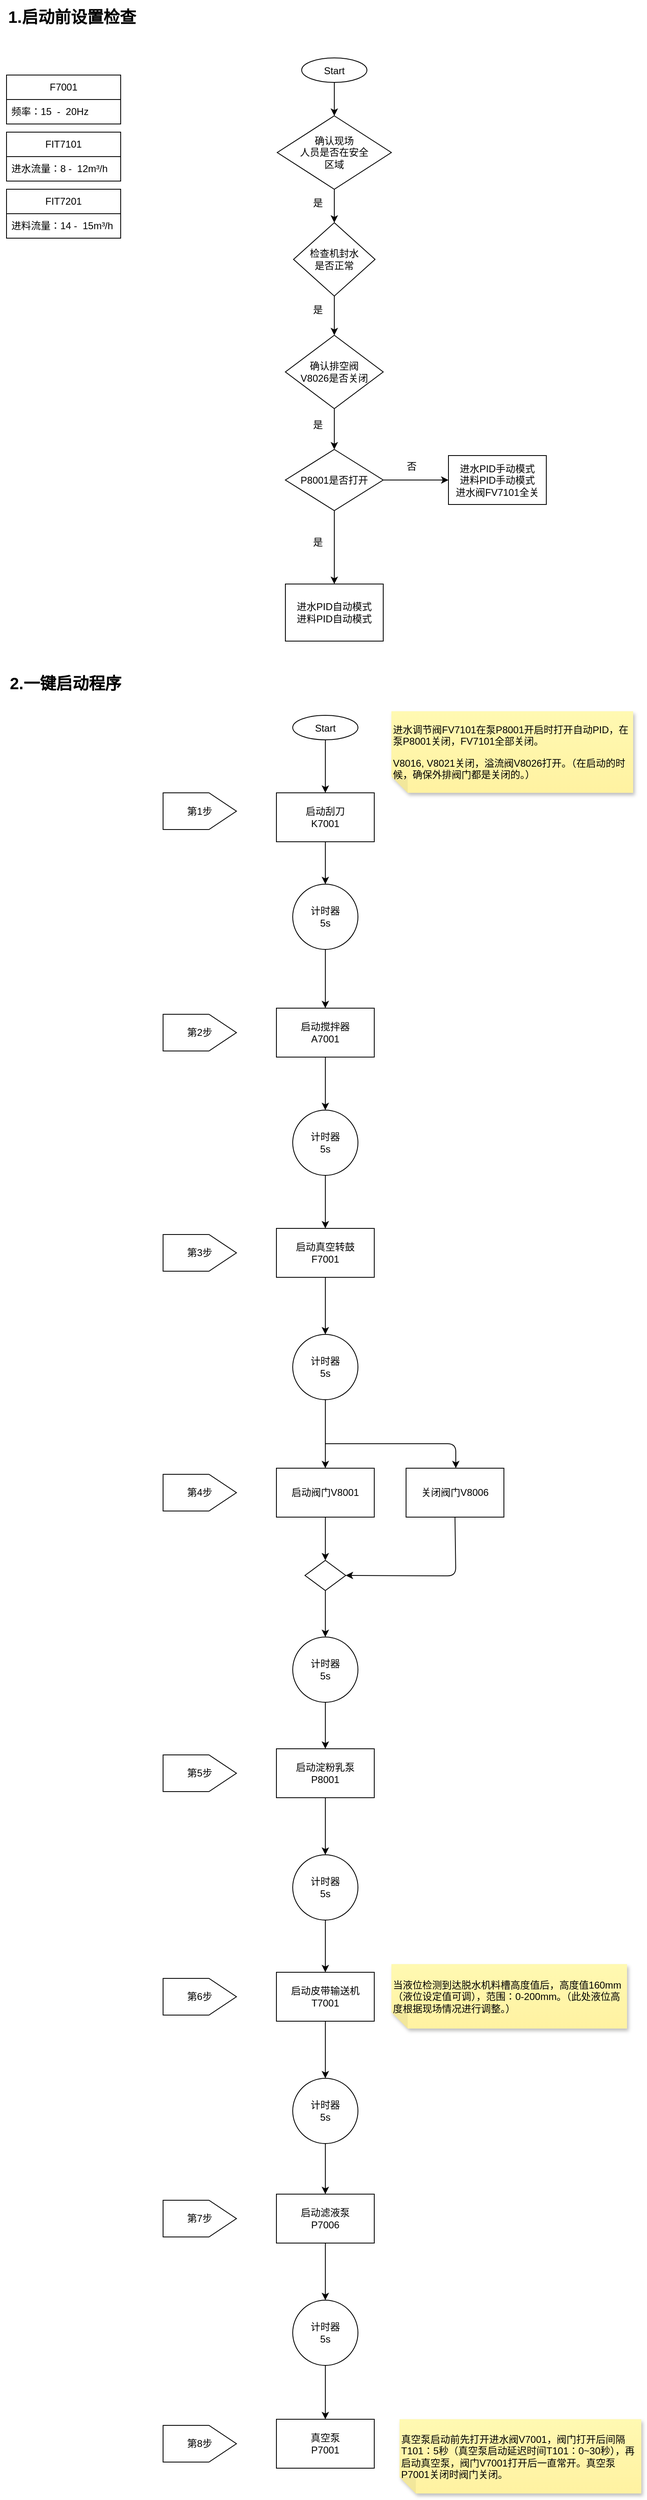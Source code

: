 <mxfile>
    <diagram id="wImYX9leGLHuQFXVxH7y" name="第 1 页">
        <mxGraphModel dx="1168" dy="1942" grid="1" gridSize="10" guides="1" tooltips="1" connect="1" arrows="1" fold="1" page="1" pageScale="1" pageWidth="827" pageHeight="1169" math="0" shadow="0">
            <root>
                <mxCell id="0"/>
                <mxCell id="1" parent="0"/>
                <mxCell id="384" value="F7001" style="swimlane;fontStyle=0;childLayout=stackLayout;horizontal=1;startSize=30;horizontalStack=0;resizeParent=1;resizeParentMax=0;resizeLast=0;collapsible=1;marginBottom=0;whiteSpace=wrap;html=1;fontFamily=Helvetica;fontSize=12;fontColor=default;fillColor=none;gradientColor=none;" parent="1" vertex="1">
                    <mxGeometry x="18" y="-1065" width="140" height="60" as="geometry"/>
                </mxCell>
                <mxCell id="385" value="频率：15&amp;nbsp; -&amp;nbsp; 20Hz" style="text;strokeColor=none;fillColor=none;align=left;verticalAlign=middle;spacingLeft=4;spacingRight=4;overflow=hidden;points=[[0,0.5],[1,0.5]];portConstraint=eastwest;rotatable=0;whiteSpace=wrap;html=1;fontFamily=Helvetica;fontSize=12;fontColor=default;" parent="384" vertex="1">
                    <mxGeometry y="30" width="140" height="30" as="geometry"/>
                </mxCell>
                <mxCell id="388" value="FIT7101" style="swimlane;fontStyle=0;childLayout=stackLayout;horizontal=1;startSize=30;horizontalStack=0;resizeParent=1;resizeParentMax=0;resizeLast=0;collapsible=1;marginBottom=0;whiteSpace=wrap;html=1;fontFamily=Helvetica;fontSize=12;fontColor=default;fillColor=none;gradientColor=none;" parent="1" vertex="1">
                    <mxGeometry x="18" y="-995" width="140" height="60" as="geometry"/>
                </mxCell>
                <mxCell id="389" value="进水流量：8 -&amp;nbsp; 12m³/h" style="text;strokeColor=none;fillColor=none;align=left;verticalAlign=middle;spacingLeft=4;spacingRight=4;overflow=hidden;points=[[0,0.5],[1,0.5]];portConstraint=eastwest;rotatable=0;whiteSpace=wrap;html=1;fontFamily=Helvetica;fontSize=12;fontColor=default;" parent="388" vertex="1">
                    <mxGeometry y="30" width="140" height="30" as="geometry"/>
                </mxCell>
                <UserObject label="FIT7201" tags="" id="390">
                    <mxCell style="swimlane;fontStyle=0;childLayout=stackLayout;horizontal=1;startSize=30;horizontalStack=0;resizeParent=1;resizeParentMax=0;resizeLast=0;collapsible=1;marginBottom=0;whiteSpace=wrap;html=1;fontFamily=Helvetica;fontSize=12;fontColor=default;fillColor=none;gradientColor=none;" parent="1" vertex="1">
                        <mxGeometry x="18" y="-925" width="140" height="60" as="geometry"/>
                    </mxCell>
                </UserObject>
                <mxCell id="391" value="进料流量：14 -&amp;nbsp; 15m³/h" style="text;strokeColor=none;fillColor=none;align=left;verticalAlign=middle;spacingLeft=4;spacingRight=4;overflow=hidden;points=[[0,0.5],[1,0.5]];portConstraint=eastwest;rotatable=0;whiteSpace=wrap;html=1;fontFamily=Helvetica;fontSize=12;fontColor=default;" parent="390" vertex="1">
                    <mxGeometry y="30" width="140" height="30" as="geometry"/>
                </mxCell>
                <mxCell id="427" value="" style="edgeStyle=none;html=1;fontFamily=Helvetica;fontSize=12;fontColor=default;" parent="1" source="425" target="426" edge="1">
                    <mxGeometry relative="1" as="geometry"/>
                </mxCell>
                <mxCell id="425" value="Start" style="ellipse;align=center;" parent="1" vertex="1">
                    <mxGeometry x="380" y="-1086" width="80" height="30" as="geometry"/>
                </mxCell>
                <mxCell id="431" value="" style="edgeStyle=none;html=1;fontFamily=Helvetica;fontSize=12;fontColor=default;" parent="1" source="426" target="430" edge="1">
                    <mxGeometry relative="1" as="geometry"/>
                </mxCell>
                <mxCell id="426" value="确认现场&lt;br&gt;人员是否在安全&lt;br&gt;区域" style="rhombus;whiteSpace=wrap;html=1;align=center;" parent="1" vertex="1">
                    <mxGeometry x="350" y="-1015" width="140" height="90" as="geometry"/>
                </mxCell>
                <mxCell id="440" style="edgeStyle=none;html=1;exitX=0.5;exitY=1;exitDx=0;exitDy=0;entryX=0.5;entryY=0;entryDx=0;entryDy=0;fontFamily=Helvetica;fontSize=12;fontColor=default;" parent="1" source="430" target="439" edge="1">
                    <mxGeometry relative="1" as="geometry"/>
                </mxCell>
                <mxCell id="430" value="检查机封水&lt;br&gt;是否正常" style="rhombus;whiteSpace=wrap;html=1;" parent="1" vertex="1">
                    <mxGeometry x="370" y="-884" width="100" height="90" as="geometry"/>
                </mxCell>
                <mxCell id="448" style="edgeStyle=none;html=1;exitX=0.5;exitY=1;exitDx=0;exitDy=0;entryX=0.5;entryY=0;entryDx=0;entryDy=0;fontFamily=Helvetica;fontSize=12;fontColor=default;" parent="1" source="439" target="443" edge="1">
                    <mxGeometry relative="1" as="geometry"/>
                </mxCell>
                <mxCell id="439" value="确认排空阀&lt;br&gt;V8026是否关闭" style="rhombus;whiteSpace=wrap;html=1;" parent="1" vertex="1">
                    <mxGeometry x="360" y="-746" width="120" height="90" as="geometry"/>
                </mxCell>
                <mxCell id="441" value="" style="edgeStyle=none;html=1;fontFamily=Helvetica;fontSize=12;fontColor=default;" parent="1" source="443" target="444" edge="1">
                    <mxGeometry relative="1" as="geometry"/>
                </mxCell>
                <mxCell id="442" value="" style="edgeStyle=none;html=1;fontFamily=Helvetica;fontSize=12;fontColor=default;" parent="1" source="443" target="446" edge="1">
                    <mxGeometry relative="1" as="geometry"/>
                </mxCell>
                <mxCell id="443" value="P8001是否打开" style="rhombus;whiteSpace=wrap;html=1;" parent="1" vertex="1">
                    <mxGeometry x="360" y="-606" width="120" height="75" as="geometry"/>
                </mxCell>
                <mxCell id="444" value="进水PID自动模式&lt;br&gt;进料PID自动模式" style="whiteSpace=wrap;html=1;" parent="1" vertex="1">
                    <mxGeometry x="360" y="-441" width="120" height="70" as="geometry"/>
                </mxCell>
                <mxCell id="445" value="是" style="text;strokeColor=none;align=center;fillColor=none;html=1;verticalAlign=middle;whiteSpace=wrap;rounded=0;fontFamily=Helvetica;fontSize=12;fontColor=default;" parent="1" vertex="1">
                    <mxGeometry x="381" y="-507" width="38" height="30" as="geometry"/>
                </mxCell>
                <mxCell id="446" value="进水PID手动模式&lt;br&gt;进料PID手动模式&lt;br&gt;进水阀FV7101全关" style="whiteSpace=wrap;html=1;" parent="1" vertex="1">
                    <mxGeometry x="560" y="-598.5" width="120" height="60" as="geometry"/>
                </mxCell>
                <mxCell id="447" value="否" style="text;strokeColor=none;align=center;fillColor=none;html=1;verticalAlign=middle;whiteSpace=wrap;rounded=0;fontFamily=Helvetica;fontSize=12;fontColor=default;" parent="1" vertex="1">
                    <mxGeometry x="495" y="-600" width="40" height="30" as="geometry"/>
                </mxCell>
                <mxCell id="449" value="是" style="text;strokeColor=none;align=center;fillColor=none;html=1;verticalAlign=middle;whiteSpace=wrap;rounded=0;fontFamily=Helvetica;fontSize=12;fontColor=default;" parent="1" vertex="1">
                    <mxGeometry x="381" y="-651" width="38" height="30" as="geometry"/>
                </mxCell>
                <mxCell id="450" value="是" style="text;strokeColor=none;align=center;fillColor=none;html=1;verticalAlign=middle;whiteSpace=wrap;rounded=0;fontFamily=Helvetica;fontSize=12;fontColor=default;" parent="1" vertex="1">
                    <mxGeometry x="381" y="-792" width="38" height="30" as="geometry"/>
                </mxCell>
                <mxCell id="451" value="是" style="text;strokeColor=none;align=center;fillColor=none;html=1;verticalAlign=middle;whiteSpace=wrap;rounded=0;fontFamily=Helvetica;fontSize=12;fontColor=default;" parent="1" vertex="1">
                    <mxGeometry x="381" y="-923" width="38" height="30" as="geometry"/>
                </mxCell>
                <mxCell id="458" value="" style="edgeStyle=none;html=1;fontFamily=Helvetica;fontSize=12;fontColor=default;" parent="1" source="452" target="457" edge="1">
                    <mxGeometry relative="1" as="geometry"/>
                </mxCell>
                <mxCell id="452" value="Start" style="ellipse" parent="1" vertex="1">
                    <mxGeometry x="369" y="-280" width="80" height="30" as="geometry"/>
                </mxCell>
                <mxCell id="462" value="" style="edgeStyle=none;html=1;fontFamily=Helvetica;fontSize=12;fontColor=default;" parent="1" source="457" target="461" edge="1">
                    <mxGeometry relative="1" as="geometry"/>
                </mxCell>
                <mxCell id="457" value="启动刮刀&lt;br&gt;K7001" style="whiteSpace=wrap;html=1;" parent="1" vertex="1">
                    <mxGeometry x="349" y="-185" width="120" height="60" as="geometry"/>
                </mxCell>
                <mxCell id="464" value="" style="edgeStyle=none;html=1;fontFamily=Helvetica;fontSize=12;fontColor=default;" parent="1" source="461" target="463" edge="1">
                    <mxGeometry relative="1" as="geometry"/>
                </mxCell>
                <mxCell id="461" value="计时器&lt;br&gt;5s" style="ellipse;whiteSpace=wrap;html=1;" parent="1" vertex="1">
                    <mxGeometry x="369" y="-73" width="80" height="80" as="geometry"/>
                </mxCell>
                <mxCell id="466" value="" style="edgeStyle=none;html=1;fontFamily=Helvetica;fontSize=12;fontColor=default;" parent="1" source="463" target="465" edge="1">
                    <mxGeometry relative="1" as="geometry"/>
                </mxCell>
                <mxCell id="463" value="启动搅拌器&lt;br&gt;A7001" style="whiteSpace=wrap;html=1;" parent="1" vertex="1">
                    <mxGeometry x="349" y="79" width="120" height="60" as="geometry"/>
                </mxCell>
                <mxCell id="468" value="" style="edgeStyle=none;html=1;fontFamily=Helvetica;fontSize=12;fontColor=default;" parent="1" source="465" target="467" edge="1">
                    <mxGeometry relative="1" as="geometry"/>
                </mxCell>
                <mxCell id="465" value="计时器&lt;br&gt;5s" style="ellipse;whiteSpace=wrap;html=1;" parent="1" vertex="1">
                    <mxGeometry x="369" y="204" width="80" height="80" as="geometry"/>
                </mxCell>
                <mxCell id="470" value="" style="edgeStyle=none;html=1;fontFamily=Helvetica;fontSize=12;fontColor=default;" parent="1" source="467" target="469" edge="1">
                    <mxGeometry relative="1" as="geometry"/>
                </mxCell>
                <mxCell id="467" value="启动真空转鼓&lt;br&gt;F7001" style="whiteSpace=wrap;html=1;" parent="1" vertex="1">
                    <mxGeometry x="349" y="349" width="120" height="60" as="geometry"/>
                </mxCell>
                <mxCell id="472" value="" style="edgeStyle=none;html=1;fontFamily=Helvetica;fontSize=12;fontColor=default;" parent="1" source="469" target="471" edge="1">
                    <mxGeometry relative="1" as="geometry"/>
                </mxCell>
                <mxCell id="469" value="计时器&lt;br&gt;5s" style="ellipse;whiteSpace=wrap;html=1;" parent="1" vertex="1">
                    <mxGeometry x="369" y="479" width="80" height="80" as="geometry"/>
                </mxCell>
                <mxCell id="484" value="" style="edgeStyle=none;html=1;fontFamily=Helvetica;fontSize=12;fontColor=default;" parent="1" source="471" target="483" edge="1">
                    <mxGeometry relative="1" as="geometry"/>
                </mxCell>
                <mxCell id="471" value="启动阀门V8001" style="whiteSpace=wrap;html=1;" parent="1" vertex="1">
                    <mxGeometry x="349" y="643" width="120" height="60" as="geometry"/>
                </mxCell>
                <mxCell id="485" style="edgeStyle=none;html=1;entryX=1;entryY=0.5;entryDx=0;entryDy=0;fontFamily=Helvetica;fontSize=12;fontColor=default;exitX=0.5;exitY=1;exitDx=0;exitDy=0;" parent="1" source="477" target="483" edge="1">
                    <mxGeometry relative="1" as="geometry">
                        <Array as="points">
                            <mxPoint x="569" y="775"/>
                        </Array>
                    </mxGeometry>
                </mxCell>
                <mxCell id="477" value="关闭阀门V8006" style="whiteSpace=wrap;html=1;" parent="1" vertex="1">
                    <mxGeometry x="508" y="643" width="120" height="60" as="geometry"/>
                </mxCell>
                <mxCell id="479" value="" style="edgeStyle=none;orthogonalLoop=1;jettySize=auto;html=1;fontFamily=Helvetica;fontSize=12;fontColor=default;" parent="1" edge="1">
                    <mxGeometry width="80" relative="1" as="geometry">
                        <mxPoint x="409" y="613" as="sourcePoint"/>
                        <mxPoint x="569" y="643" as="targetPoint"/>
                        <Array as="points">
                            <mxPoint x="569" y="613"/>
                        </Array>
                    </mxGeometry>
                </mxCell>
                <mxCell id="487" value="" style="edgeStyle=none;html=1;fontFamily=Helvetica;fontSize=12;fontColor=default;" parent="1" source="483" target="486" edge="1">
                    <mxGeometry relative="1" as="geometry"/>
                </mxCell>
                <mxCell id="483" value="" style="rhombus;whiteSpace=wrap;html=1;" parent="1" vertex="1">
                    <mxGeometry x="384" y="756" width="50" height="37" as="geometry"/>
                </mxCell>
                <mxCell id="489" value="" style="edgeStyle=none;html=1;fontFamily=Helvetica;fontSize=12;fontColor=default;" parent="1" source="486" target="488" edge="1">
                    <mxGeometry relative="1" as="geometry"/>
                </mxCell>
                <mxCell id="486" value="计时器&lt;br&gt;5s" style="ellipse;whiteSpace=wrap;html=1;" parent="1" vertex="1">
                    <mxGeometry x="369" y="850" width="80" height="80" as="geometry"/>
                </mxCell>
                <mxCell id="491" value="" style="edgeStyle=none;html=1;fontFamily=Helvetica;fontSize=12;fontColor=default;" parent="1" source="488" target="490" edge="1">
                    <mxGeometry relative="1" as="geometry"/>
                </mxCell>
                <mxCell id="488" value="启动淀粉乳泵&lt;br&gt;P8001" style="whiteSpace=wrap;html=1;" parent="1" vertex="1">
                    <mxGeometry x="349" y="987" width="120" height="60" as="geometry"/>
                </mxCell>
                <mxCell id="493" value="" style="edgeStyle=none;html=1;fontFamily=Helvetica;fontSize=12;fontColor=default;" parent="1" source="490" target="492" edge="1">
                    <mxGeometry relative="1" as="geometry"/>
                </mxCell>
                <mxCell id="490" value="计时器&lt;br&gt;5s" style="ellipse;whiteSpace=wrap;html=1;" parent="1" vertex="1">
                    <mxGeometry x="369" y="1117" width="80" height="80" as="geometry"/>
                </mxCell>
                <mxCell id="497" value="" style="edgeStyle=none;html=1;fontFamily=Helvetica;fontSize=12;fontColor=#FFFFFF;" parent="1" source="492" target="496" edge="1">
                    <mxGeometry relative="1" as="geometry"/>
                </mxCell>
                <mxCell id="492" value="启动皮带输送机&lt;br&gt;T7001" style="whiteSpace=wrap;html=1;" parent="1" vertex="1">
                    <mxGeometry x="349" y="1261" width="120" height="60" as="geometry"/>
                </mxCell>
                <mxCell id="494" value="&lt;p class=&quot;MsoNormal&quot;&gt;&lt;span&gt;当液位检测到达脱水机料槽高度值后，&lt;/span&gt;高度值160mm（液位设定值可调），范围：0-200mm。（此处液位高度根据现场情况进行调整。）&lt;/p&gt;&lt;p class=&quot;MsoNormal&quot;&gt;&lt;span&gt;&lt;/span&gt;&lt;/p&gt;" style="shape=note;whiteSpace=wrap;html=1;backgroundOutline=1;fontColor=#000000;darkOpacity=0.05;fillColor=#FFF9B2;strokeColor=none;fillStyle=solid;direction=west;gradientDirection=north;gradientColor=#FFF2A1;shadow=1;size=20;pointerEvents=1;fontFamily=Helvetica;fontSize=12;align=left;" parent="1" vertex="1">
                    <mxGeometry x="490" y="1251" width="289" height="79" as="geometry"/>
                </mxCell>
                <mxCell id="499" value="" style="edgeStyle=none;html=1;fontFamily=Helvetica;fontSize=12;fontColor=#FFFFFF;" parent="1" source="496" target="498" edge="1">
                    <mxGeometry relative="1" as="geometry"/>
                </mxCell>
                <mxCell id="496" value="计时器&lt;br&gt;5s" style="ellipse;whiteSpace=wrap;html=1;" parent="1" vertex="1">
                    <mxGeometry x="369" y="1391" width="80" height="80" as="geometry"/>
                </mxCell>
                <mxCell id="501" value="" style="edgeStyle=none;html=1;fontFamily=Helvetica;fontSize=12;fontColor=#FFFFFF;" parent="1" source="498" target="500" edge="1">
                    <mxGeometry relative="1" as="geometry"/>
                </mxCell>
                <mxCell id="498" value="启动滤液泵&lt;br&gt;P7006" style="whiteSpace=wrap;html=1;" parent="1" vertex="1">
                    <mxGeometry x="349" y="1533" width="120" height="60" as="geometry"/>
                </mxCell>
                <mxCell id="503" value="" style="edgeStyle=none;html=1;fontFamily=Helvetica;fontSize=12;fontColor=#FFFFFF;" parent="1" source="500" target="502" edge="1">
                    <mxGeometry relative="1" as="geometry"/>
                </mxCell>
                <mxCell id="500" value="计时器&lt;br&gt;5s" style="ellipse;whiteSpace=wrap;html=1;" parent="1" vertex="1">
                    <mxGeometry x="369" y="1663" width="80" height="80" as="geometry"/>
                </mxCell>
                <mxCell id="502" value="真空泵&lt;br&gt;P7001" style="whiteSpace=wrap;html=1;" parent="1" vertex="1">
                    <mxGeometry x="349" y="1809" width="120" height="60" as="geometry"/>
                </mxCell>
                <mxCell id="504" value="&lt;p style=&quot;&quot; class=&quot;MsoNormal&quot;&gt;真空泵启动前先打开进水阀V7001，阀门打开后间隔T101：5秒（真空泵启动延迟时间T101：0~30秒），再启动真空泵，阀门V7001打开后一直常开。真空泵P7001关闭时阀门关闭。&lt;span&gt;&lt;/span&gt;&lt;/p&gt;&lt;p class=&quot;MsoNormal&quot;&gt;&lt;span&gt;&lt;/span&gt;&lt;/p&gt;" style="shape=note;whiteSpace=wrap;html=1;backgroundOutline=1;fontColor=#000000;darkOpacity=0.05;fillColor=#FFF9B2;strokeColor=none;fillStyle=solid;direction=west;gradientDirection=north;gradientColor=#FFF2A1;shadow=1;size=20;pointerEvents=1;fontFamily=Helvetica;fontSize=12;align=left;" parent="1" vertex="1">
                    <mxGeometry x="500" y="1809" width="296.5" height="91" as="geometry"/>
                </mxCell>
                <mxCell id="505" value="&lt;p class=&quot;MsoNormal&quot;&gt;&lt;span&gt;进水调节阀FV&lt;/span&gt;&lt;span&gt;7101&lt;/span&gt;&lt;span&gt;在泵P&lt;/span&gt;&lt;span&gt;8001&lt;/span&gt;&lt;span&gt;开启时打开自动PID，在泵P&lt;/span&gt;&lt;span&gt;8001&lt;/span&gt;&lt;span&gt;关闭，FV&lt;/span&gt;&lt;span&gt;7101&lt;/span&gt;&lt;span&gt;全部关闭。&lt;/span&gt;&lt;span&gt;&lt;/span&gt;&lt;/p&gt;&lt;p class=&quot;MsoNormal&quot;&gt;&lt;span&gt;V8016, V8021&lt;/span&gt;&lt;span&gt;关闭，溢流阀V&lt;/span&gt;&lt;span&gt;8026&lt;/span&gt;&lt;span&gt;打开。（&lt;/span&gt;&lt;span&gt;在启动的时候，确保外排阀门都是关闭的。）&lt;/span&gt;&lt;span&gt;&lt;/span&gt;&lt;/p&gt;&lt;p class=&quot;MsoNormal&quot;&gt;&lt;span&gt;&lt;/span&gt;&lt;/p&gt;" style="shape=note;whiteSpace=wrap;html=1;backgroundOutline=1;fontColor=#000000;darkOpacity=0.05;fillColor=#FFF9B2;strokeColor=none;fillStyle=solid;direction=west;gradientDirection=north;gradientColor=#FFF2A1;shadow=1;size=20;pointerEvents=1;fontFamily=Helvetica;fontSize=12;align=left;" parent="1" vertex="1">
                    <mxGeometry x="490" y="-285" width="296.5" height="100" as="geometry"/>
                </mxCell>
                <mxCell id="506" value="第1步" style="shape=offPageConnector;whiteSpace=wrap;html=1;direction=north;" vertex="1" parent="1">
                    <mxGeometry x="210" y="-185" width="90" height="45" as="geometry"/>
                </mxCell>
                <mxCell id="509" value="1.启动前设置检查" style="text;strokeColor=none;fillColor=none;html=1;fontSize=20;fontStyle=1;verticalAlign=middle;align=center;" vertex="1" parent="1">
                    <mxGeometry x="18" y="-1157" width="160" height="40" as="geometry"/>
                </mxCell>
                <mxCell id="510" value="2.一键启动程序" style="text;strokeColor=none;fillColor=none;html=1;fontSize=20;fontStyle=1;verticalAlign=middle;align=center;" vertex="1" parent="1">
                    <mxGeometry x="10" y="-340" width="160" height="40" as="geometry"/>
                </mxCell>
                <mxCell id="511" value="第2步" style="shape=offPageConnector;whiteSpace=wrap;html=1;direction=north;" vertex="1" parent="1">
                    <mxGeometry x="210" y="86.5" width="90" height="45" as="geometry"/>
                </mxCell>
                <mxCell id="512" value="第3步" style="shape=offPageConnector;whiteSpace=wrap;html=1;direction=north;" vertex="1" parent="1">
                    <mxGeometry x="210" y="356.5" width="90" height="45" as="geometry"/>
                </mxCell>
                <mxCell id="513" value="第4步" style="shape=offPageConnector;whiteSpace=wrap;html=1;direction=north;" vertex="1" parent="1">
                    <mxGeometry x="210" y="650.5" width="90" height="45" as="geometry"/>
                </mxCell>
                <mxCell id="514" value="第5步" style="shape=offPageConnector;whiteSpace=wrap;html=1;direction=north;" vertex="1" parent="1">
                    <mxGeometry x="210" y="994.5" width="90" height="45" as="geometry"/>
                </mxCell>
                <mxCell id="515" value="第6步" style="shape=offPageConnector;whiteSpace=wrap;html=1;direction=north;" vertex="1" parent="1">
                    <mxGeometry x="210" y="1268.5" width="90" height="45" as="geometry"/>
                </mxCell>
                <mxCell id="516" value="第7步" style="shape=offPageConnector;whiteSpace=wrap;html=1;direction=north;" vertex="1" parent="1">
                    <mxGeometry x="210" y="1540.5" width="90" height="45" as="geometry"/>
                </mxCell>
                <mxCell id="517" value="第8步" style="shape=offPageConnector;whiteSpace=wrap;html=1;direction=north;" vertex="1" parent="1">
                    <mxGeometry x="210" y="1816.5" width="90" height="45" as="geometry"/>
                </mxCell>
            </root>
        </mxGraphModel>
    </diagram>
</mxfile>